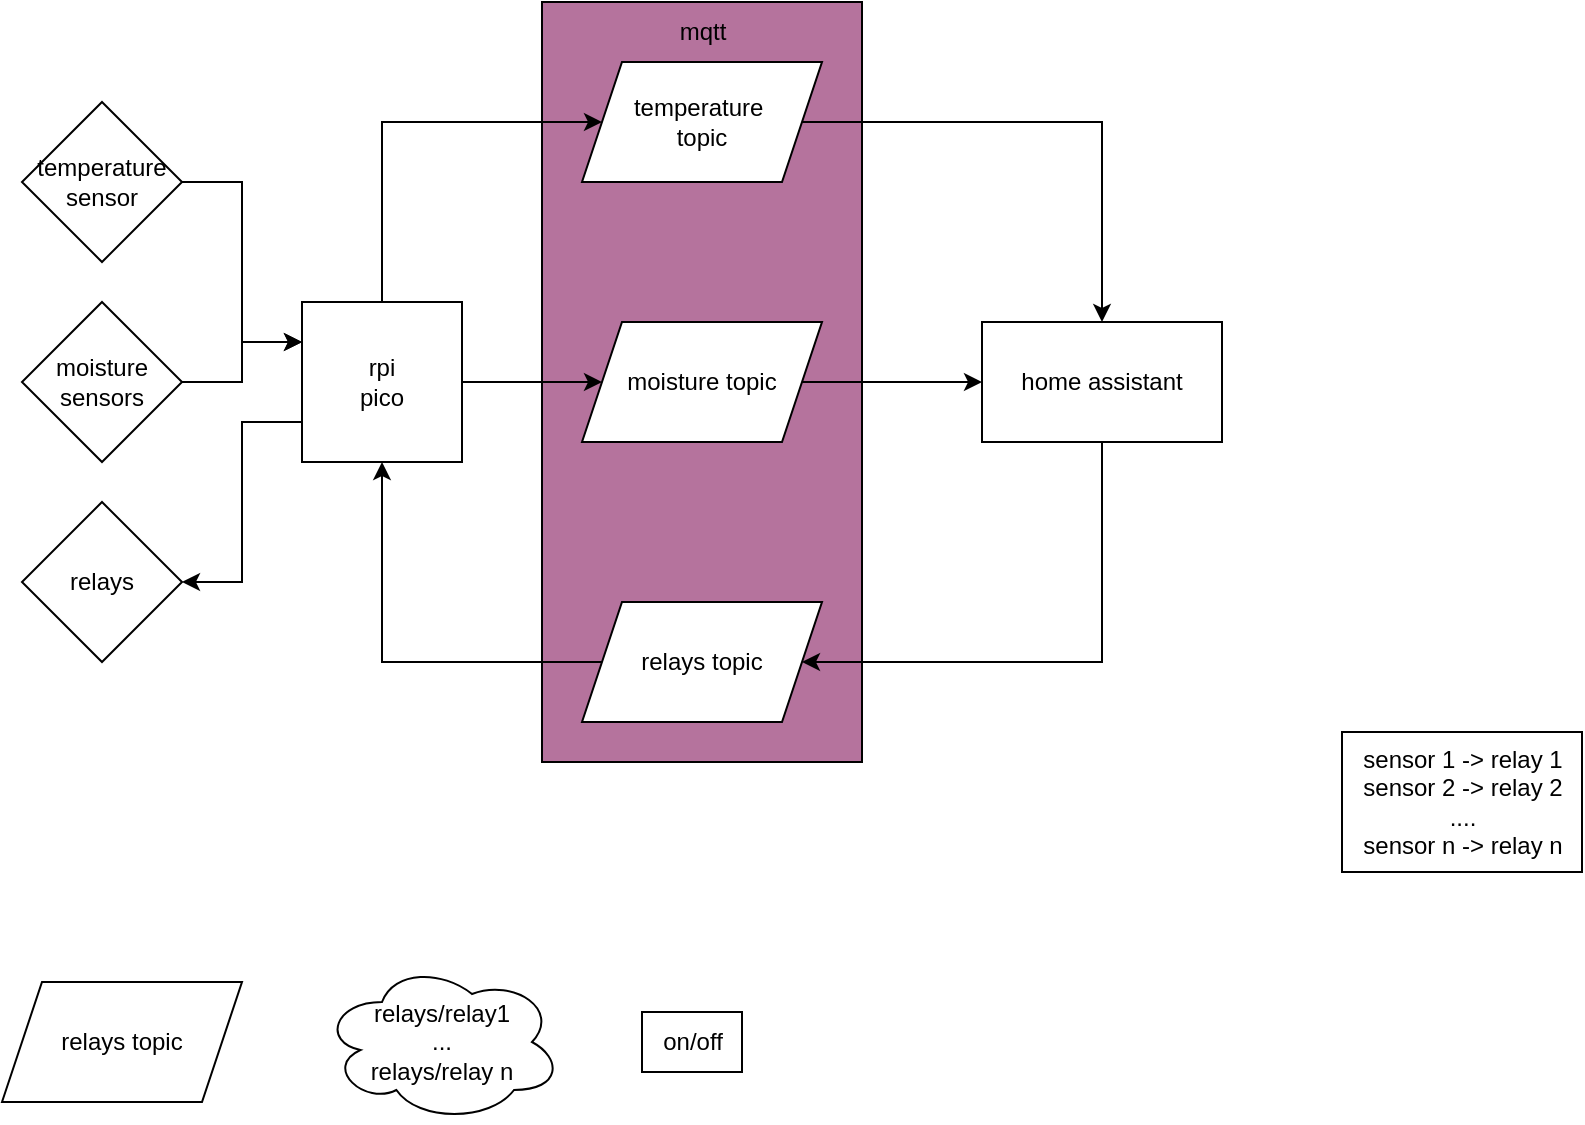 <mxfile version="20.1.1" type="github">
  <diagram id="epgdeJK-ZLmemKuF-B8w" name="Page-1">
    <mxGraphModel dx="1423" dy="752" grid="1" gridSize="10" guides="1" tooltips="1" connect="1" arrows="1" fold="1" page="1" pageScale="1" pageWidth="1169" pageHeight="827" math="0" shadow="0">
      <root>
        <mxCell id="0" />
        <mxCell id="1" parent="0" />
        <mxCell id="Gi6dA0ZQMhNxGPD-tUXo-20" value="" style="rounded=0;whiteSpace=wrap;html=1;fillColor=#B5739D;" parent="1" vertex="1">
          <mxGeometry x="300" y="50" width="160" height="380" as="geometry" />
        </mxCell>
        <mxCell id="Gi6dA0ZQMhNxGPD-tUXo-11" style="edgeStyle=orthogonalEdgeStyle;rounded=0;orthogonalLoop=1;jettySize=auto;html=1;entryX=0;entryY=0.5;entryDx=0;entryDy=0;" parent="1" source="Gi6dA0ZQMhNxGPD-tUXo-1" target="Gi6dA0ZQMhNxGPD-tUXo-10" edge="1">
          <mxGeometry relative="1" as="geometry" />
        </mxCell>
        <mxCell id="gAq7WYcecpii3TtZncFp-2" style="edgeStyle=orthogonalEdgeStyle;rounded=0;orthogonalLoop=1;jettySize=auto;html=1;entryX=0;entryY=0.5;entryDx=0;entryDy=0;exitX=0.5;exitY=0;exitDx=0;exitDy=0;" edge="1" parent="1" source="Gi6dA0ZQMhNxGPD-tUXo-1" target="gAq7WYcecpii3TtZncFp-1">
          <mxGeometry relative="1" as="geometry">
            <Array as="points">
              <mxPoint x="220" y="110" />
            </Array>
          </mxGeometry>
        </mxCell>
        <mxCell id="gAq7WYcecpii3TtZncFp-8" style="edgeStyle=orthogonalEdgeStyle;rounded=0;orthogonalLoop=1;jettySize=auto;html=1;entryX=1;entryY=0.5;entryDx=0;entryDy=0;exitX=0;exitY=0.75;exitDx=0;exitDy=0;" edge="1" parent="1" source="Gi6dA0ZQMhNxGPD-tUXo-1" target="Gi6dA0ZQMhNxGPD-tUXo-3">
          <mxGeometry relative="1" as="geometry" />
        </mxCell>
        <mxCell id="Gi6dA0ZQMhNxGPD-tUXo-1" value="rpi&lt;br&gt;pico&lt;br&gt;" style="whiteSpace=wrap;html=1;aspect=fixed;" parent="1" vertex="1">
          <mxGeometry x="180" y="200" width="80" height="80" as="geometry" />
        </mxCell>
        <mxCell id="gAq7WYcecpii3TtZncFp-7" style="edgeStyle=orthogonalEdgeStyle;rounded=0;orthogonalLoop=1;jettySize=auto;html=1;entryX=0;entryY=0.25;entryDx=0;entryDy=0;" edge="1" parent="1" source="Gi6dA0ZQMhNxGPD-tUXo-2" target="Gi6dA0ZQMhNxGPD-tUXo-1">
          <mxGeometry relative="1" as="geometry" />
        </mxCell>
        <mxCell id="Gi6dA0ZQMhNxGPD-tUXo-2" value="moisture sensors" style="rhombus;whiteSpace=wrap;html=1;" parent="1" vertex="1">
          <mxGeometry x="40" y="200" width="80" height="80" as="geometry" />
        </mxCell>
        <mxCell id="Gi6dA0ZQMhNxGPD-tUXo-3" value="relays" style="rhombus;whiteSpace=wrap;html=1;" parent="1" vertex="1">
          <mxGeometry x="40" y="300" width="80" height="80" as="geometry" />
        </mxCell>
        <mxCell id="Gi6dA0ZQMhNxGPD-tUXo-13" value="" style="edgeStyle=orthogonalEdgeStyle;rounded=0;orthogonalLoop=1;jettySize=auto;html=1;" parent="1" source="Gi6dA0ZQMhNxGPD-tUXo-10" target="Gi6dA0ZQMhNxGPD-tUXo-12" edge="1">
          <mxGeometry relative="1" as="geometry" />
        </mxCell>
        <mxCell id="Gi6dA0ZQMhNxGPD-tUXo-10" value="moisture topic" style="shape=parallelogram;perimeter=parallelogramPerimeter;whiteSpace=wrap;html=1;fixedSize=1;" parent="1" vertex="1">
          <mxGeometry x="320" y="210" width="120" height="60" as="geometry" />
        </mxCell>
        <mxCell id="Gi6dA0ZQMhNxGPD-tUXo-16" style="edgeStyle=orthogonalEdgeStyle;rounded=0;orthogonalLoop=1;jettySize=auto;html=1;entryX=1;entryY=0.5;entryDx=0;entryDy=0;" parent="1" source="Gi6dA0ZQMhNxGPD-tUXo-12" target="Gi6dA0ZQMhNxGPD-tUXo-14" edge="1">
          <mxGeometry relative="1" as="geometry">
            <Array as="points">
              <mxPoint x="580" y="380" />
            </Array>
          </mxGeometry>
        </mxCell>
        <mxCell id="Gi6dA0ZQMhNxGPD-tUXo-12" value="home assistant" style="whiteSpace=wrap;html=1;" parent="1" vertex="1">
          <mxGeometry x="520" y="210" width="120" height="60" as="geometry" />
        </mxCell>
        <mxCell id="Gi6dA0ZQMhNxGPD-tUXo-17" style="edgeStyle=orthogonalEdgeStyle;rounded=0;orthogonalLoop=1;jettySize=auto;html=1;entryX=0.5;entryY=1;entryDx=0;entryDy=0;" parent="1" source="Gi6dA0ZQMhNxGPD-tUXo-14" target="Gi6dA0ZQMhNxGPD-tUXo-1" edge="1">
          <mxGeometry relative="1" as="geometry" />
        </mxCell>
        <mxCell id="Gi6dA0ZQMhNxGPD-tUXo-14" value="relays topic" style="shape=parallelogram;perimeter=parallelogramPerimeter;whiteSpace=wrap;html=1;fixedSize=1;" parent="1" vertex="1">
          <mxGeometry x="320" y="350" width="120" height="60" as="geometry" />
        </mxCell>
        <mxCell id="gAq7WYcecpii3TtZncFp-3" style="edgeStyle=orthogonalEdgeStyle;rounded=0;orthogonalLoop=1;jettySize=auto;html=1;entryX=0.5;entryY=0;entryDx=0;entryDy=0;" edge="1" parent="1" source="gAq7WYcecpii3TtZncFp-1" target="Gi6dA0ZQMhNxGPD-tUXo-12">
          <mxGeometry relative="1" as="geometry" />
        </mxCell>
        <mxCell id="gAq7WYcecpii3TtZncFp-1" value="temperature&amp;nbsp;&lt;br&gt;topic" style="shape=parallelogram;perimeter=parallelogramPerimeter;whiteSpace=wrap;html=1;fixedSize=1;" vertex="1" parent="1">
          <mxGeometry x="320" y="80" width="120" height="60" as="geometry" />
        </mxCell>
        <mxCell id="gAq7WYcecpii3TtZncFp-4" value="mqtt&lt;br&gt;" style="text;html=1;align=center;verticalAlign=middle;resizable=0;points=[];autosize=1;strokeColor=none;fillColor=none;" vertex="1" parent="1">
          <mxGeometry x="355" y="50" width="50" height="30" as="geometry" />
        </mxCell>
        <mxCell id="gAq7WYcecpii3TtZncFp-6" style="edgeStyle=orthogonalEdgeStyle;rounded=0;orthogonalLoop=1;jettySize=auto;html=1;entryX=0;entryY=0.25;entryDx=0;entryDy=0;" edge="1" parent="1" source="gAq7WYcecpii3TtZncFp-5" target="Gi6dA0ZQMhNxGPD-tUXo-1">
          <mxGeometry relative="1" as="geometry" />
        </mxCell>
        <mxCell id="gAq7WYcecpii3TtZncFp-5" value="temperature&lt;br&gt;sensor" style="rhombus;whiteSpace=wrap;html=1;" vertex="1" parent="1">
          <mxGeometry x="40" y="100" width="80" height="80" as="geometry" />
        </mxCell>
        <mxCell id="gAq7WYcecpii3TtZncFp-9" value="relays topic" style="shape=parallelogram;perimeter=parallelogramPerimeter;whiteSpace=wrap;html=1;fixedSize=1;" vertex="1" parent="1">
          <mxGeometry x="30" y="540" width="120" height="60" as="geometry" />
        </mxCell>
        <mxCell id="gAq7WYcecpii3TtZncFp-13" value="on/off" style="text;html=1;align=center;verticalAlign=middle;resizable=0;points=[];autosize=1;strokeColor=default;fillColor=default;" vertex="1" parent="1">
          <mxGeometry x="350" y="555" width="50" height="30" as="geometry" />
        </mxCell>
        <mxCell id="gAq7WYcecpii3TtZncFp-15" value="sensor 1 -&amp;gt; relay 1&lt;br&gt;sensor 2 -&amp;gt; relay 2&lt;br&gt;....&lt;br&gt;sensor n -&amp;gt; relay n" style="text;html=1;align=center;verticalAlign=middle;resizable=0;points=[];autosize=1;strokeColor=default;fillColor=default;" vertex="1" parent="1">
          <mxGeometry x="700" y="415" width="120" height="70" as="geometry" />
        </mxCell>
        <mxCell id="gAq7WYcecpii3TtZncFp-16" value="&lt;span style=&quot;&quot;&gt;relays/relay1&lt;/span&gt;&lt;br style=&quot;&quot;&gt;&lt;span style=&quot;&quot;&gt;...&lt;/span&gt;&lt;br style=&quot;&quot;&gt;&lt;span style=&quot;&quot;&gt;relays/relay n&lt;/span&gt;" style="ellipse;shape=cloud;whiteSpace=wrap;html=1;strokeColor=default;fillColor=default;" vertex="1" parent="1">
          <mxGeometry x="190" y="530" width="120" height="80" as="geometry" />
        </mxCell>
      </root>
    </mxGraphModel>
  </diagram>
</mxfile>
